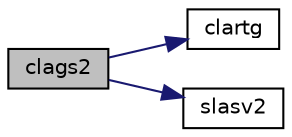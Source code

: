 digraph "clags2"
{
 // LATEX_PDF_SIZE
  edge [fontname="Helvetica",fontsize="10",labelfontname="Helvetica",labelfontsize="10"];
  node [fontname="Helvetica",fontsize="10",shape=record];
  rankdir="LR";
  Node1 [label="clags2",height=0.2,width=0.4,color="black", fillcolor="grey75", style="filled", fontcolor="black",tooltip="CLAGS2"];
  Node1 -> Node2 [color="midnightblue",fontsize="10",style="solid",fontname="Helvetica"];
  Node2 [label="clartg",height=0.2,width=0.4,color="black", fillcolor="white", style="filled",URL="$clartg_8f90.html#a45afd4405cf6da478ce4de9576303369",tooltip="CLARTG generates a plane rotation with real cosine and complex sine."];
  Node1 -> Node3 [color="midnightblue",fontsize="10",style="solid",fontname="Helvetica"];
  Node3 [label="slasv2",height=0.2,width=0.4,color="black", fillcolor="white", style="filled",URL="$slasv2_8f.html#a8783434fbc24d465134e5604c5737565",tooltip="SLASV2 computes the singular value decomposition of a 2-by-2 triangular matrix."];
}
